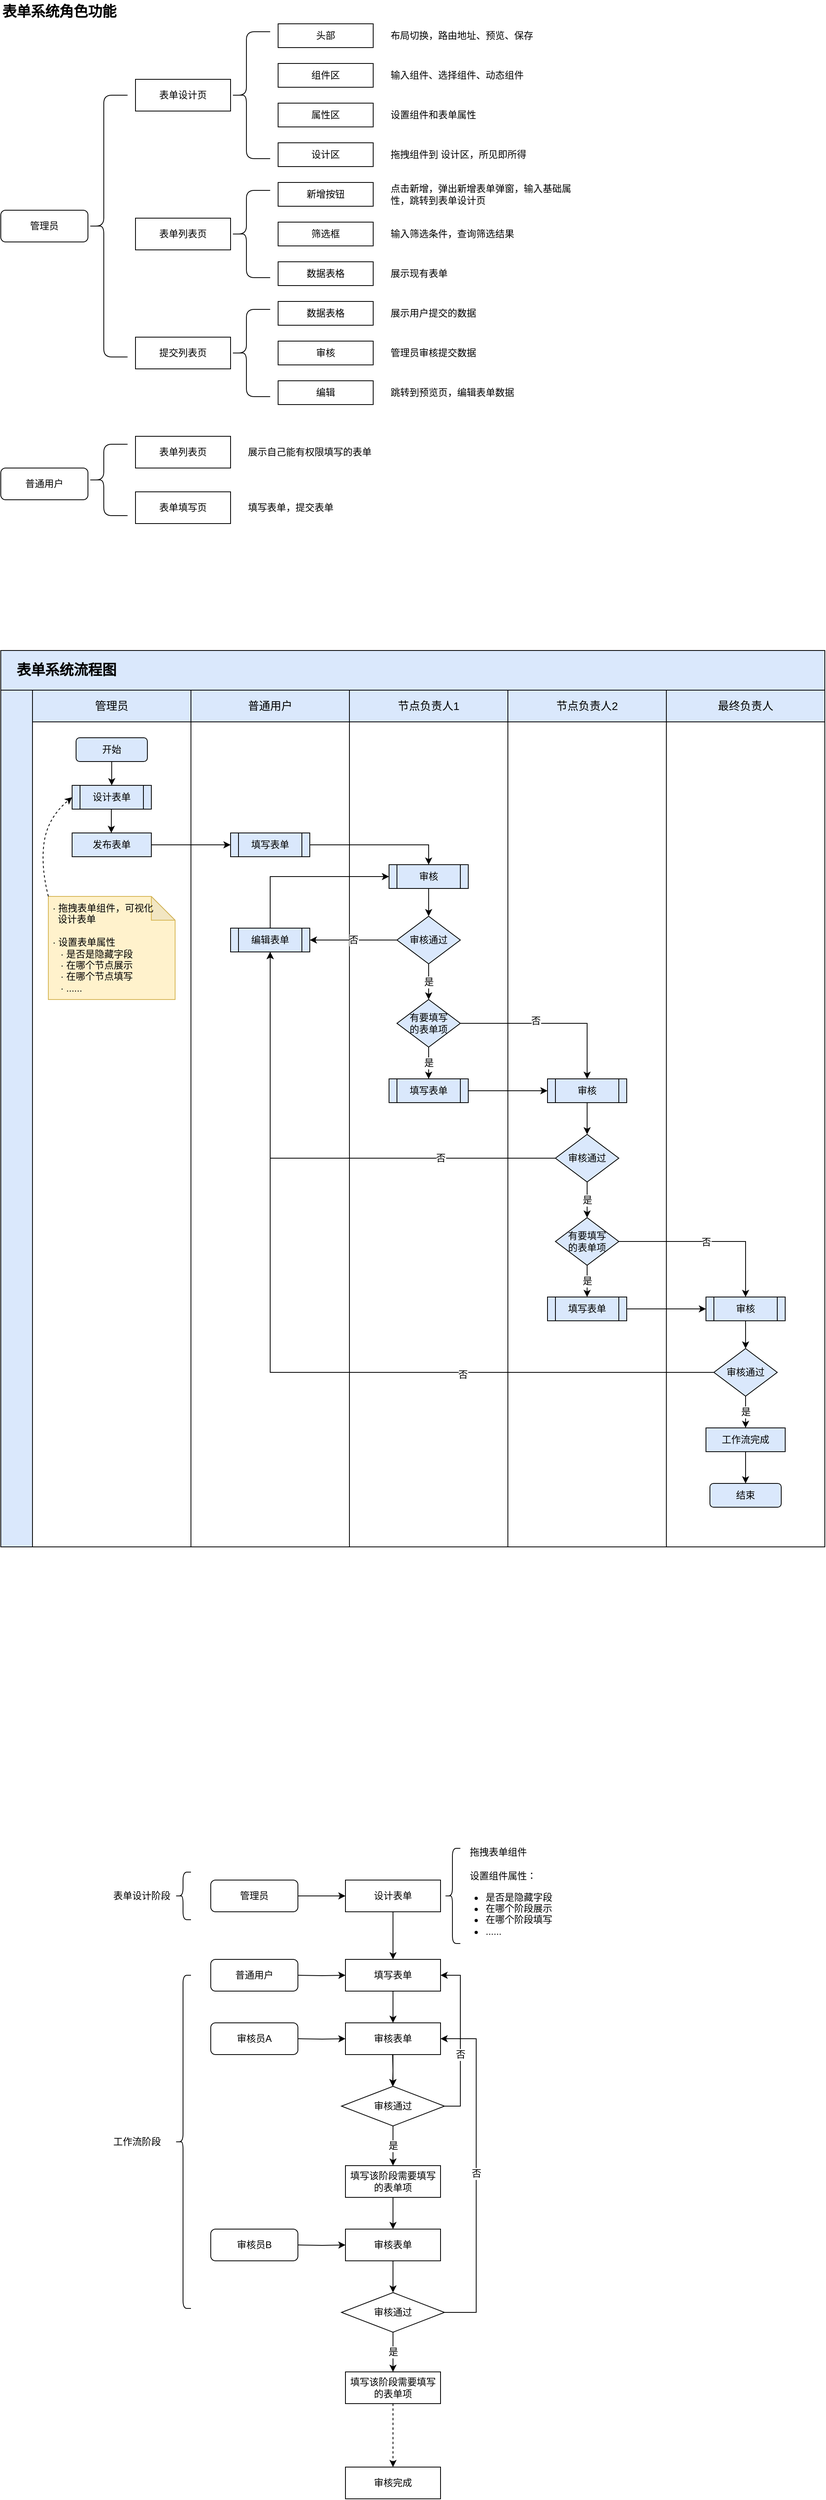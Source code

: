 <mxfile version="17.4.5" type="github">
  <diagram id="kgpKYQtTHZ0yAKxKKP6v" name="Page-1">
    <mxGraphModel dx="1038" dy="547" grid="1" gridSize="10" guides="1" tooltips="1" connect="1" arrows="1" fold="1" page="1" pageScale="1" pageWidth="1100" pageHeight="1100" math="0" shadow="0">
      <root>
        <mxCell id="0" />
        <mxCell id="1" parent="0" />
        <mxCell id="IboOVLr7oUpnxhzywGf7-25" value="管理员" style="rounded=1;whiteSpace=wrap;html=1;sketch=0;" parent="1" vertex="1">
          <mxGeometry x="40" y="355" width="110" height="40" as="geometry" />
        </mxCell>
        <mxCell id="IboOVLr7oUpnxhzywGf7-26" value="" style="shape=curlyBracket;whiteSpace=wrap;html=1;rounded=1;sketch=0;size=0.4;" parent="1" vertex="1">
          <mxGeometry x="150" y="210" width="50" height="330" as="geometry" />
        </mxCell>
        <mxCell id="IboOVLr7oUpnxhzywGf7-28" value="表单设计页" style="rounded=0;whiteSpace=wrap;html=1;sketch=0;" parent="1" vertex="1">
          <mxGeometry x="210" y="190" width="120" height="40" as="geometry" />
        </mxCell>
        <mxCell id="IboOVLr7oUpnxhzywGf7-31" value="" style="shape=curlyBracket;whiteSpace=wrap;html=1;rounded=1;sketch=0;size=0.4;" parent="1" vertex="1">
          <mxGeometry x="330" y="130" width="50" height="160" as="geometry" />
        </mxCell>
        <mxCell id="IboOVLr7oUpnxhzywGf7-35" value="头部" style="rounded=0;whiteSpace=wrap;html=1;sketch=0;" parent="1" vertex="1">
          <mxGeometry x="390" y="120" width="120" height="30" as="geometry" />
        </mxCell>
        <mxCell id="IboOVLr7oUpnxhzywGf7-36" value="组件区" style="rounded=0;whiteSpace=wrap;html=1;sketch=0;" parent="1" vertex="1">
          <mxGeometry x="390" y="170" width="120" height="30" as="geometry" />
        </mxCell>
        <mxCell id="IboOVLr7oUpnxhzywGf7-37" value="属性区" style="rounded=0;whiteSpace=wrap;html=1;sketch=0;" parent="1" vertex="1">
          <mxGeometry x="390" y="220" width="120" height="30" as="geometry" />
        </mxCell>
        <mxCell id="IboOVLr7oUpnxhzywGf7-38" value="设计区" style="rounded=0;whiteSpace=wrap;html=1;sketch=0;" parent="1" vertex="1">
          <mxGeometry x="390" y="270" width="120" height="30" as="geometry" />
        </mxCell>
        <mxCell id="IboOVLr7oUpnxhzywGf7-39" value="布局切换，路由地址、预览、保存" style="text;html=1;strokeColor=none;fillColor=none;align=left;verticalAlign=middle;whiteSpace=wrap;rounded=0;sketch=0;" parent="1" vertex="1">
          <mxGeometry x="530" y="120" width="250" height="30" as="geometry" />
        </mxCell>
        <mxCell id="IboOVLr7oUpnxhzywGf7-40" value="输入组件、选择组件、动态组件" style="text;html=1;strokeColor=none;fillColor=none;align=left;verticalAlign=middle;whiteSpace=wrap;rounded=0;sketch=0;" parent="1" vertex="1">
          <mxGeometry x="530" y="170" width="250" height="30" as="geometry" />
        </mxCell>
        <mxCell id="IboOVLr7oUpnxhzywGf7-41" value="设置组件和表单属性" style="text;html=1;strokeColor=none;fillColor=none;align=left;verticalAlign=middle;whiteSpace=wrap;rounded=0;sketch=0;" parent="1" vertex="1">
          <mxGeometry x="530" y="220" width="250" height="30" as="geometry" />
        </mxCell>
        <mxCell id="IboOVLr7oUpnxhzywGf7-42" value="拖拽组件到 设计区，所见即所得" style="text;html=1;strokeColor=none;fillColor=none;align=left;verticalAlign=middle;whiteSpace=wrap;rounded=0;sketch=0;" parent="1" vertex="1">
          <mxGeometry x="530" y="270" width="250" height="30" as="geometry" />
        </mxCell>
        <mxCell id="IboOVLr7oUpnxhzywGf7-43" value="表单列表页" style="rounded=0;whiteSpace=wrap;html=1;sketch=0;" parent="1" vertex="1">
          <mxGeometry x="210" y="365" width="120" height="40" as="geometry" />
        </mxCell>
        <mxCell id="IboOVLr7oUpnxhzywGf7-44" value="" style="shape=curlyBracket;whiteSpace=wrap;html=1;rounded=1;sketch=0;size=0.4;" parent="1" vertex="1">
          <mxGeometry x="330" y="330" width="50" height="110" as="geometry" />
        </mxCell>
        <mxCell id="IboOVLr7oUpnxhzywGf7-45" value="新增按钮" style="rounded=0;whiteSpace=wrap;html=1;sketch=0;" parent="1" vertex="1">
          <mxGeometry x="390" y="320" width="120" height="30" as="geometry" />
        </mxCell>
        <mxCell id="IboOVLr7oUpnxhzywGf7-46" value="筛选框" style="rounded=0;whiteSpace=wrap;html=1;sketch=0;" parent="1" vertex="1">
          <mxGeometry x="390" y="370" width="120" height="30" as="geometry" />
        </mxCell>
        <mxCell id="IboOVLr7oUpnxhzywGf7-47" value="数据表格" style="rounded=0;whiteSpace=wrap;html=1;sketch=0;" parent="1" vertex="1">
          <mxGeometry x="390" y="420" width="120" height="30" as="geometry" />
        </mxCell>
        <mxCell id="IboOVLr7oUpnxhzywGf7-50" value="点击新增，弹出新增表单弹窗，输入基础属性，跳转到表单设计页" style="text;html=1;strokeColor=none;fillColor=none;align=left;verticalAlign=middle;whiteSpace=wrap;rounded=0;sketch=0;" parent="1" vertex="1">
          <mxGeometry x="530" y="320" width="250" height="30" as="geometry" />
        </mxCell>
        <mxCell id="IboOVLr7oUpnxhzywGf7-51" value="输入筛选条件，查询筛选结果" style="text;html=1;strokeColor=none;fillColor=none;align=left;verticalAlign=middle;whiteSpace=wrap;rounded=0;sketch=0;" parent="1" vertex="1">
          <mxGeometry x="530" y="370" width="250" height="30" as="geometry" />
        </mxCell>
        <mxCell id="IboOVLr7oUpnxhzywGf7-52" value="展示现有表单" style="text;html=1;strokeColor=none;fillColor=none;align=left;verticalAlign=middle;whiteSpace=wrap;rounded=0;sketch=0;" parent="1" vertex="1">
          <mxGeometry x="530" y="420" width="250" height="30" as="geometry" />
        </mxCell>
        <mxCell id="IboOVLr7oUpnxhzywGf7-53" value="提交列表页" style="rounded=0;whiteSpace=wrap;html=1;sketch=0;" parent="1" vertex="1">
          <mxGeometry x="210" y="515" width="120" height="40" as="geometry" />
        </mxCell>
        <mxCell id="IboOVLr7oUpnxhzywGf7-54" value="" style="shape=curlyBracket;whiteSpace=wrap;html=1;rounded=1;sketch=0;size=0.4;" parent="1" vertex="1">
          <mxGeometry x="330" y="480" width="50" height="110" as="geometry" />
        </mxCell>
        <mxCell id="IboOVLr7oUpnxhzywGf7-55" value="数据表格" style="rounded=0;whiteSpace=wrap;html=1;sketch=0;" parent="1" vertex="1">
          <mxGeometry x="390" y="470" width="120" height="30" as="geometry" />
        </mxCell>
        <mxCell id="IboOVLr7oUpnxhzywGf7-56" value="审核" style="rounded=0;whiteSpace=wrap;html=1;sketch=0;" parent="1" vertex="1">
          <mxGeometry x="390" y="520" width="120" height="30" as="geometry" />
        </mxCell>
        <mxCell id="IboOVLr7oUpnxhzywGf7-57" value="编辑" style="rounded=0;whiteSpace=wrap;html=1;sketch=0;" parent="1" vertex="1">
          <mxGeometry x="390" y="570" width="120" height="30" as="geometry" />
        </mxCell>
        <mxCell id="IboOVLr7oUpnxhzywGf7-59" value="展示用户提交的数据" style="text;html=1;strokeColor=none;fillColor=none;align=left;verticalAlign=middle;whiteSpace=wrap;rounded=0;sketch=0;" parent="1" vertex="1">
          <mxGeometry x="530" y="470" width="250" height="30" as="geometry" />
        </mxCell>
        <mxCell id="IboOVLr7oUpnxhzywGf7-60" value="管理员审核提交数据" style="text;html=1;strokeColor=none;fillColor=none;align=left;verticalAlign=middle;whiteSpace=wrap;rounded=0;sketch=0;" parent="1" vertex="1">
          <mxGeometry x="530" y="520" width="250" height="30" as="geometry" />
        </mxCell>
        <mxCell id="IboOVLr7oUpnxhzywGf7-61" value="跳转到预览页，编辑表单数据" style="text;html=1;strokeColor=none;fillColor=none;align=left;verticalAlign=middle;whiteSpace=wrap;rounded=0;sketch=0;" parent="1" vertex="1">
          <mxGeometry x="530" y="570" width="250" height="30" as="geometry" />
        </mxCell>
        <mxCell id="IboOVLr7oUpnxhzywGf7-64" value="普通用户" style="rounded=1;whiteSpace=wrap;html=1;sketch=0;" parent="1" vertex="1">
          <mxGeometry x="40" y="680" width="110" height="40" as="geometry" />
        </mxCell>
        <mxCell id="IboOVLr7oUpnxhzywGf7-65" value="" style="shape=curlyBracket;whiteSpace=wrap;html=1;rounded=1;sketch=0;size=0.4;" parent="1" vertex="1">
          <mxGeometry x="150" y="650" width="50" height="90" as="geometry" />
        </mxCell>
        <mxCell id="IboOVLr7oUpnxhzywGf7-66" value="表单列表页" style="rounded=0;whiteSpace=wrap;html=1;sketch=0;" parent="1" vertex="1">
          <mxGeometry x="210" y="640" width="120" height="40" as="geometry" />
        </mxCell>
        <mxCell id="IboOVLr7oUpnxhzywGf7-72" value="展示自己能有权限填写的表单" style="text;html=1;strokeColor=none;fillColor=none;align=left;verticalAlign=middle;whiteSpace=wrap;rounded=0;sketch=0;" parent="1" vertex="1">
          <mxGeometry x="350" y="645" width="250" height="30" as="geometry" />
        </mxCell>
        <mxCell id="IboOVLr7oUpnxhzywGf7-76" value="表单填写页" style="rounded=0;whiteSpace=wrap;html=1;sketch=0;" parent="1" vertex="1">
          <mxGeometry x="210" y="710" width="120" height="40" as="geometry" />
        </mxCell>
        <mxCell id="IboOVLr7oUpnxhzywGf7-83" value="填写表单，提交表单" style="text;html=1;strokeColor=none;fillColor=none;align=left;verticalAlign=middle;whiteSpace=wrap;rounded=0;sketch=0;" parent="1" vertex="1">
          <mxGeometry x="350" y="715" width="250" height="30" as="geometry" />
        </mxCell>
        <mxCell id="l4G0WWd9K2WXSb8Dgo5U-1" value="表单系统角色功能" style="text;html=1;strokeColor=none;fillColor=none;align=left;verticalAlign=middle;whiteSpace=wrap;rounded=0;fontSize=18;fontStyle=1" vertex="1" parent="1">
          <mxGeometry x="40" y="90" width="480" height="30" as="geometry" />
        </mxCell>
        <mxCell id="l4G0WWd9K2WXSb8Dgo5U-8" style="edgeStyle=orthogonalEdgeStyle;rounded=0;orthogonalLoop=1;jettySize=auto;html=1;entryX=0;entryY=0.5;entryDx=0;entryDy=0;fontSize=12;" edge="1" parent="1" source="l4G0WWd9K2WXSb8Dgo5U-3" target="l4G0WWd9K2WXSb8Dgo5U-7">
          <mxGeometry relative="1" as="geometry" />
        </mxCell>
        <mxCell id="l4G0WWd9K2WXSb8Dgo5U-3" value="管理员" style="rounded=1;whiteSpace=wrap;html=1;sketch=0;" vertex="1" parent="1">
          <mxGeometry x="305" y="2460" width="110" height="40" as="geometry" />
        </mxCell>
        <mxCell id="l4G0WWd9K2WXSb8Dgo5U-13" style="edgeStyle=orthogonalEdgeStyle;rounded=0;orthogonalLoop=1;jettySize=auto;html=1;entryX=0.5;entryY=0;entryDx=0;entryDy=0;fontSize=12;" edge="1" parent="1" source="l4G0WWd9K2WXSb8Dgo5U-7" target="l4G0WWd9K2WXSb8Dgo5U-12">
          <mxGeometry relative="1" as="geometry" />
        </mxCell>
        <mxCell id="l4G0WWd9K2WXSb8Dgo5U-7" value="&lt;span style=&quot;font-size: 12px; line-height: 1.2;&quot;&gt;设计表单&lt;/span&gt;" style="rounded=0;whiteSpace=wrap;html=1;fontSize=12;" vertex="1" parent="1">
          <mxGeometry x="475" y="2460" width="120" height="40" as="geometry" />
        </mxCell>
        <mxCell id="l4G0WWd9K2WXSb8Dgo5U-9" value="普通用户" style="rounded=1;whiteSpace=wrap;html=1;sketch=0;" vertex="1" parent="1">
          <mxGeometry x="305" y="2560" width="110" height="40" as="geometry" />
        </mxCell>
        <mxCell id="l4G0WWd9K2WXSb8Dgo5U-11" style="edgeStyle=orthogonalEdgeStyle;rounded=0;orthogonalLoop=1;jettySize=auto;html=1;entryX=0;entryY=0.5;entryDx=0;entryDy=0;fontSize=12;" edge="1" parent="1" target="l4G0WWd9K2WXSb8Dgo5U-12">
          <mxGeometry relative="1" as="geometry">
            <mxPoint x="415" y="2580" as="sourcePoint" />
          </mxGeometry>
        </mxCell>
        <mxCell id="l4G0WWd9K2WXSb8Dgo5U-12" value="&lt;span style=&quot;font-size: 12px ; line-height: 1.2&quot;&gt;填写表单&lt;/span&gt;" style="rounded=0;whiteSpace=wrap;html=1;fontSize=12;" vertex="1" parent="1">
          <mxGeometry x="475" y="2560" width="120" height="40" as="geometry" />
        </mxCell>
        <mxCell id="l4G0WWd9K2WXSb8Dgo5U-15" value="审核员A" style="rounded=1;whiteSpace=wrap;html=1;sketch=0;" vertex="1" parent="1">
          <mxGeometry x="305" y="2640" width="110" height="40" as="geometry" />
        </mxCell>
        <mxCell id="l4G0WWd9K2WXSb8Dgo5U-19" style="edgeStyle=orthogonalEdgeStyle;rounded=0;orthogonalLoop=1;jettySize=auto;html=1;entryX=0.5;entryY=0;entryDx=0;entryDy=0;fontSize=12;exitX=0.5;exitY=1;exitDx=0;exitDy=0;" edge="1" parent="1" target="l4G0WWd9K2WXSb8Dgo5U-21" source="l4G0WWd9K2WXSb8Dgo5U-12">
          <mxGeometry relative="1" as="geometry">
            <mxPoint x="535" y="2630" as="sourcePoint" />
          </mxGeometry>
        </mxCell>
        <mxCell id="l4G0WWd9K2WXSb8Dgo5U-20" style="edgeStyle=orthogonalEdgeStyle;rounded=0;orthogonalLoop=1;jettySize=auto;html=1;entryX=0;entryY=0.5;entryDx=0;entryDy=0;fontSize=12;" edge="1" parent="1" target="l4G0WWd9K2WXSb8Dgo5U-21">
          <mxGeometry relative="1" as="geometry">
            <mxPoint x="415" y="2660" as="sourcePoint" />
          </mxGeometry>
        </mxCell>
        <mxCell id="l4G0WWd9K2WXSb8Dgo5U-40" style="edgeStyle=orthogonalEdgeStyle;rounded=0;sketch=0;jumpStyle=none;orthogonalLoop=1;jettySize=auto;html=1;exitX=0.5;exitY=1;exitDx=0;exitDy=0;entryX=0.5;entryY=0;entryDx=0;entryDy=0;shadow=0;fontSize=12;" edge="1" parent="1" source="l4G0WWd9K2WXSb8Dgo5U-21" target="l4G0WWd9K2WXSb8Dgo5U-39">
          <mxGeometry relative="1" as="geometry" />
        </mxCell>
        <mxCell id="l4G0WWd9K2WXSb8Dgo5U-21" value="&lt;span style=&quot;font-size: 12px ; line-height: 1.2&quot;&gt;审核表单&lt;/span&gt;" style="rounded=0;whiteSpace=wrap;html=1;fontSize=12;" vertex="1" parent="1">
          <mxGeometry x="475" y="2640" width="120" height="40" as="geometry" />
        </mxCell>
        <mxCell id="l4G0WWd9K2WXSb8Dgo5U-22" value="审核员B" style="rounded=1;whiteSpace=wrap;html=1;sketch=0;" vertex="1" parent="1">
          <mxGeometry x="305" y="2900" width="110" height="40" as="geometry" />
        </mxCell>
        <mxCell id="l4G0WWd9K2WXSb8Dgo5U-24" style="edgeStyle=orthogonalEdgeStyle;rounded=0;orthogonalLoop=1;jettySize=auto;html=1;entryX=0;entryY=0.5;entryDx=0;entryDy=0;fontSize=12;" edge="1" parent="1" target="l4G0WWd9K2WXSb8Dgo5U-25">
          <mxGeometry relative="1" as="geometry">
            <mxPoint x="415" y="2920" as="sourcePoint" />
          </mxGeometry>
        </mxCell>
        <mxCell id="l4G0WWd9K2WXSb8Dgo5U-26" style="edgeStyle=orthogonalEdgeStyle;orthogonalLoop=1;jettySize=auto;html=1;fontSize=12;jumpStyle=none;rounded=0;sketch=0;shadow=0;dashed=1;exitX=0.5;exitY=1;exitDx=0;exitDy=0;" edge="1" parent="1" source="l4G0WWd9K2WXSb8Dgo5U-57">
          <mxGeometry relative="1" as="geometry">
            <mxPoint x="535" y="3200" as="targetPoint" />
            <mxPoint x="535" y="3120" as="sourcePoint" />
          </mxGeometry>
        </mxCell>
        <mxCell id="l4G0WWd9K2WXSb8Dgo5U-25" value="&lt;span style=&quot;font-size: 12px ; line-height: 1.2&quot;&gt;审核表单&lt;/span&gt;" style="rounded=0;whiteSpace=wrap;html=1;fontSize=12;" vertex="1" parent="1">
          <mxGeometry x="475" y="2900" width="120" height="40" as="geometry" />
        </mxCell>
        <mxCell id="l4G0WWd9K2WXSb8Dgo5U-27" value="审核完成" style="rounded=0;whiteSpace=wrap;html=1;fontSize=12;" vertex="1" parent="1">
          <mxGeometry x="475" y="3200" width="120" height="40" as="geometry" />
        </mxCell>
        <mxCell id="l4G0WWd9K2WXSb8Dgo5U-29" value="" style="shape=curlyBracket;whiteSpace=wrap;html=1;rounded=1;fontSize=12;" vertex="1" parent="1">
          <mxGeometry x="600" y="2420" width="20" height="120" as="geometry" />
        </mxCell>
        <mxCell id="l4G0WWd9K2WXSb8Dgo5U-30" value="拖拽表单组件" style="text;html=1;strokeColor=none;fillColor=none;align=left;verticalAlign=middle;whiteSpace=wrap;rounded=0;fontSize=12;" vertex="1" parent="1">
          <mxGeometry x="630" y="2410" width="110" height="30" as="geometry" />
        </mxCell>
        <mxCell id="l4G0WWd9K2WXSb8Dgo5U-31" value="设置组件属性：" style="text;html=1;strokeColor=none;fillColor=none;align=left;verticalAlign=middle;whiteSpace=wrap;rounded=0;fontSize=12;" vertex="1" parent="1">
          <mxGeometry x="630" y="2440" width="110" height="30" as="geometry" />
        </mxCell>
        <mxCell id="l4G0WWd9K2WXSb8Dgo5U-32" value="&lt;ul&gt;&lt;li&gt;是否是隐藏字段&lt;/li&gt;&lt;li&gt;在哪个阶段展示&lt;/li&gt;&lt;li&gt;在哪个阶段填写&lt;/li&gt;&lt;li&gt;......&lt;/li&gt;&lt;/ul&gt;" style="text;strokeColor=none;fillColor=none;html=1;whiteSpace=wrap;verticalAlign=middle;overflow=hidden;fontSize=12;align=left;" vertex="1" parent="1">
          <mxGeometry x="610" y="2460" width="140" height="80" as="geometry" />
        </mxCell>
        <mxCell id="l4G0WWd9K2WXSb8Dgo5U-33" value="" style="shape=curlyBracket;whiteSpace=wrap;html=1;rounded=1;fontSize=12;" vertex="1" parent="1">
          <mxGeometry x="260" y="2450" width="20" height="60" as="geometry" />
        </mxCell>
        <mxCell id="l4G0WWd9K2WXSb8Dgo5U-34" value="表单设计阶段" style="text;html=1;strokeColor=none;fillColor=none;align=left;verticalAlign=middle;whiteSpace=wrap;rounded=0;fontSize=12;" vertex="1" parent="1">
          <mxGeometry x="180" y="2465" width="90" height="30" as="geometry" />
        </mxCell>
        <mxCell id="l4G0WWd9K2WXSb8Dgo5U-35" value="" style="shape=curlyBracket;whiteSpace=wrap;html=1;rounded=1;fontSize=12;" vertex="1" parent="1">
          <mxGeometry x="260" y="2580" width="20" height="420" as="geometry" />
        </mxCell>
        <mxCell id="l4G0WWd9K2WXSb8Dgo5U-37" value="工作流阶段" style="text;html=1;strokeColor=none;fillColor=none;align=left;verticalAlign=middle;whiteSpace=wrap;rounded=0;fontSize=12;" vertex="1" parent="1">
          <mxGeometry x="180" y="2775" width="90" height="30" as="geometry" />
        </mxCell>
        <mxCell id="l4G0WWd9K2WXSb8Dgo5U-52" value="是" style="edgeStyle=orthogonalEdgeStyle;rounded=0;sketch=0;jumpStyle=none;orthogonalLoop=1;jettySize=auto;html=1;exitX=0.5;exitY=1;exitDx=0;exitDy=0;entryX=0.5;entryY=0;entryDx=0;entryDy=0;shadow=0;fontSize=12;" edge="1" parent="1" source="l4G0WWd9K2WXSb8Dgo5U-39" target="l4G0WWd9K2WXSb8Dgo5U-43">
          <mxGeometry relative="1" as="geometry" />
        </mxCell>
        <mxCell id="l4G0WWd9K2WXSb8Dgo5U-39" value="审核通过" style="rhombus;whiteSpace=wrap;html=1;fontSize=12;" vertex="1" parent="1">
          <mxGeometry x="470" y="2720" width="130" height="50" as="geometry" />
        </mxCell>
        <mxCell id="l4G0WWd9K2WXSb8Dgo5U-60" style="edgeStyle=orthogonalEdgeStyle;rounded=0;sketch=0;jumpStyle=none;orthogonalLoop=1;jettySize=auto;html=1;entryX=0.5;entryY=0;entryDx=0;entryDy=0;shadow=0;fontSize=12;" edge="1" parent="1" source="l4G0WWd9K2WXSb8Dgo5U-43" target="l4G0WWd9K2WXSb8Dgo5U-25">
          <mxGeometry relative="1" as="geometry" />
        </mxCell>
        <mxCell id="l4G0WWd9K2WXSb8Dgo5U-43" value="&lt;span style=&quot;font-size: 12px ; line-height: 1.2&quot;&gt;填写该阶段需要填写的表单项&lt;/span&gt;" style="rounded=0;whiteSpace=wrap;html=1;fontSize=12;" vertex="1" parent="1">
          <mxGeometry x="475" y="2820" width="120" height="40" as="geometry" />
        </mxCell>
        <mxCell id="l4G0WWd9K2WXSb8Dgo5U-53" value="否" style="edgeStyle=orthogonalEdgeStyle;rounded=0;sketch=0;jumpStyle=none;orthogonalLoop=1;jettySize=auto;html=1;exitX=1;exitY=0.5;exitDx=0;exitDy=0;entryX=1;entryY=0.5;entryDx=0;entryDy=0;shadow=0;fontSize=12;" edge="1" parent="1" source="l4G0WWd9K2WXSb8Dgo5U-39" target="l4G0WWd9K2WXSb8Dgo5U-12">
          <mxGeometry x="-0.191" relative="1" as="geometry">
            <mxPoint x="629" y="2740" as="sourcePoint" />
            <mxPoint x="629" y="2775" as="targetPoint" />
            <mxPoint as="offset" />
          </mxGeometry>
        </mxCell>
        <mxCell id="l4G0WWd9K2WXSb8Dgo5U-54" style="edgeStyle=orthogonalEdgeStyle;rounded=0;sketch=0;jumpStyle=none;orthogonalLoop=1;jettySize=auto;html=1;exitX=0.5;exitY=1;exitDx=0;exitDy=0;entryX=0.5;entryY=0;entryDx=0;entryDy=0;shadow=0;fontSize=12;" edge="1" parent="1">
          <mxGeometry relative="1" as="geometry">
            <mxPoint x="534.5" y="2680" as="sourcePoint" />
            <mxPoint x="534.5" y="2720" as="targetPoint" />
          </mxGeometry>
        </mxCell>
        <mxCell id="l4G0WWd9K2WXSb8Dgo5U-55" value="是" style="edgeStyle=orthogonalEdgeStyle;rounded=0;sketch=0;jumpStyle=none;orthogonalLoop=1;jettySize=auto;html=1;exitX=0.5;exitY=1;exitDx=0;exitDy=0;entryX=0.5;entryY=0;entryDx=0;entryDy=0;shadow=0;fontSize=12;" edge="1" parent="1" source="l4G0WWd9K2WXSb8Dgo5U-56" target="l4G0WWd9K2WXSb8Dgo5U-57">
          <mxGeometry relative="1" as="geometry" />
        </mxCell>
        <mxCell id="l4G0WWd9K2WXSb8Dgo5U-56" value="审核通过" style="rhombus;whiteSpace=wrap;html=1;fontSize=12;" vertex="1" parent="1">
          <mxGeometry x="470" y="2980" width="130" height="50" as="geometry" />
        </mxCell>
        <mxCell id="l4G0WWd9K2WXSb8Dgo5U-57" value="&lt;span style=&quot;font-size: 12px ; line-height: 1.2&quot;&gt;填写该阶段需要填写的表单项&lt;/span&gt;" style="rounded=0;whiteSpace=wrap;html=1;fontSize=12;" vertex="1" parent="1">
          <mxGeometry x="475" y="3080" width="120" height="40" as="geometry" />
        </mxCell>
        <mxCell id="l4G0WWd9K2WXSb8Dgo5U-58" value="否" style="edgeStyle=orthogonalEdgeStyle;rounded=0;sketch=0;jumpStyle=none;orthogonalLoop=1;jettySize=auto;html=1;exitX=1;exitY=0.5;exitDx=0;exitDy=0;shadow=0;fontSize=12;entryX=1;entryY=0.5;entryDx=0;entryDy=0;" edge="1" parent="1" source="l4G0WWd9K2WXSb8Dgo5U-56" target="l4G0WWd9K2WXSb8Dgo5U-21">
          <mxGeometry relative="1" as="geometry">
            <mxPoint x="634" y="3040" as="sourcePoint" />
            <mxPoint x="620" y="2740" as="targetPoint" />
            <Array as="points">
              <mxPoint x="640" y="3005" />
              <mxPoint x="640" y="2660" />
            </Array>
          </mxGeometry>
        </mxCell>
        <mxCell id="l4G0WWd9K2WXSb8Dgo5U-59" style="edgeStyle=orthogonalEdgeStyle;rounded=0;sketch=0;jumpStyle=none;orthogonalLoop=1;jettySize=auto;html=1;exitX=0.5;exitY=1;exitDx=0;exitDy=0;entryX=0.5;entryY=0;entryDx=0;entryDy=0;shadow=0;fontSize=12;" edge="1" parent="1" source="l4G0WWd9K2WXSb8Dgo5U-25" target="l4G0WWd9K2WXSb8Dgo5U-56">
          <mxGeometry relative="1" as="geometry">
            <mxPoint x="539.5" y="2950" as="sourcePoint" />
            <mxPoint x="539.5" y="2990" as="targetPoint" />
          </mxGeometry>
        </mxCell>
        <mxCell id="l4G0WWd9K2WXSb8Dgo5U-65" value="" style="rounded=0;whiteSpace=wrap;html=1;fontSize=18;fillColor=#DAE8FC;" vertex="1" parent="1">
          <mxGeometry x="40" y="910" width="1040" height="50" as="geometry" />
        </mxCell>
        <mxCell id="l4G0WWd9K2WXSb8Dgo5U-66" value="" style="rounded=0;whiteSpace=wrap;html=1;fontSize=18;fillColor=#DAE8FC;" vertex="1" parent="1">
          <mxGeometry x="40" y="960" width="40" height="1080" as="geometry" />
        </mxCell>
        <mxCell id="l4G0WWd9K2WXSb8Dgo5U-67" value="" style="rounded=0;whiteSpace=wrap;html=1;fontSize=18;" vertex="1" parent="1">
          <mxGeometry x="80" y="960" width="200" height="1080" as="geometry" />
        </mxCell>
        <mxCell id="l4G0WWd9K2WXSb8Dgo5U-38" value="表单系统流程图" style="text;html=1;strokeColor=none;fillColor=none;align=left;verticalAlign=middle;whiteSpace=wrap;rounded=0;fontSize=18;fontStyle=1" vertex="1" parent="1">
          <mxGeometry x="58" y="920" width="480" height="30" as="geometry" />
        </mxCell>
        <mxCell id="l4G0WWd9K2WXSb8Dgo5U-72" value="" style="rounded=0;whiteSpace=wrap;html=1;fontSize=18;" vertex="1" parent="1">
          <mxGeometry x="280" y="960" width="200" height="1080" as="geometry" />
        </mxCell>
        <mxCell id="l4G0WWd9K2WXSb8Dgo5U-73" value="" style="rounded=0;whiteSpace=wrap;html=1;fontSize=18;" vertex="1" parent="1">
          <mxGeometry x="480" y="960" width="200" height="1080" as="geometry" />
        </mxCell>
        <mxCell id="l4G0WWd9K2WXSb8Dgo5U-74" value="" style="rounded=0;whiteSpace=wrap;html=1;fontSize=18;" vertex="1" parent="1">
          <mxGeometry x="680" y="960" width="200" height="1080" as="geometry" />
        </mxCell>
        <mxCell id="l4G0WWd9K2WXSb8Dgo5U-75" value="" style="rounded=0;whiteSpace=wrap;html=1;fontSize=18;" vertex="1" parent="1">
          <mxGeometry x="880" y="960" width="200" height="1080" as="geometry" />
        </mxCell>
        <mxCell id="l4G0WWd9K2WXSb8Dgo5U-76" value="&lt;font style=&quot;font-size: 14px&quot;&gt;管理员&lt;/font&gt;" style="rounded=0;whiteSpace=wrap;html=1;fontSize=14;fillColor=#DAE8FC;" vertex="1" parent="1">
          <mxGeometry x="80" y="960" width="200" height="40" as="geometry" />
        </mxCell>
        <mxCell id="l4G0WWd9K2WXSb8Dgo5U-81" value="&lt;font style=&quot;font-size: 14px&quot;&gt;普通用户&lt;/font&gt;" style="rounded=0;whiteSpace=wrap;html=1;fontSize=14;fillColor=#DAE8FC;" vertex="1" parent="1">
          <mxGeometry x="280" y="960" width="200" height="40" as="geometry" />
        </mxCell>
        <mxCell id="l4G0WWd9K2WXSb8Dgo5U-82" value="&lt;font style=&quot;font-size: 14px&quot;&gt;节点负责人1&lt;/font&gt;" style="rounded=0;whiteSpace=wrap;html=1;fontSize=14;fillColor=#DAE8FC;" vertex="1" parent="1">
          <mxGeometry x="480" y="960" width="200" height="40" as="geometry" />
        </mxCell>
        <mxCell id="l4G0WWd9K2WXSb8Dgo5U-83" value="节点负责人2" style="rounded=0;whiteSpace=wrap;html=1;fontSize=14;fillColor=#DAE8FC;" vertex="1" parent="1">
          <mxGeometry x="680" y="960" width="200" height="40" as="geometry" />
        </mxCell>
        <mxCell id="l4G0WWd9K2WXSb8Dgo5U-84" value="最终负责人" style="rounded=0;whiteSpace=wrap;html=1;fontSize=14;fillColor=#DAE8FC;" vertex="1" parent="1">
          <mxGeometry x="880" y="960" width="200" height="40" as="geometry" />
        </mxCell>
        <mxCell id="l4G0WWd9K2WXSb8Dgo5U-87" value="" style="edgeStyle=orthogonalEdgeStyle;rounded=0;sketch=0;jumpStyle=none;orthogonalLoop=1;jettySize=auto;html=1;shadow=0;fontSize=12;" edge="1" parent="1" source="l4G0WWd9K2WXSb8Dgo5U-85">
          <mxGeometry relative="1" as="geometry">
            <mxPoint x="180" y="1080" as="targetPoint" />
          </mxGeometry>
        </mxCell>
        <mxCell id="l4G0WWd9K2WXSb8Dgo5U-85" value="&lt;font style=&quot;font-size: 12px&quot;&gt;开始&lt;/font&gt;" style="rounded=1;whiteSpace=wrap;html=1;fontSize=12;fillColor=#DAE8FC;" vertex="1" parent="1">
          <mxGeometry x="135" y="1020" width="90" height="30" as="geometry" />
        </mxCell>
        <mxCell id="l4G0WWd9K2WXSb8Dgo5U-94" style="edgeStyle=orthogonalEdgeStyle;rounded=0;sketch=0;jumpStyle=none;orthogonalLoop=1;jettySize=auto;html=1;exitX=1;exitY=0.5;exitDx=0;exitDy=0;entryX=0;entryY=0.5;entryDx=0;entryDy=0;shadow=0;fontSize=12;" edge="1" parent="1" source="l4G0WWd9K2WXSb8Dgo5U-89" target="l4G0WWd9K2WXSb8Dgo5U-93">
          <mxGeometry relative="1" as="geometry" />
        </mxCell>
        <mxCell id="l4G0WWd9K2WXSb8Dgo5U-89" value="发布表单" style="rounded=0;whiteSpace=wrap;html=1;fontSize=12;fillColor=#DAE8FC;" vertex="1" parent="1">
          <mxGeometry x="130" y="1140" width="100" height="30" as="geometry" />
        </mxCell>
        <mxCell id="l4G0WWd9K2WXSb8Dgo5U-90" value="" style="edgeStyle=orthogonalEdgeStyle;rounded=0;sketch=0;jumpStyle=none;orthogonalLoop=1;jettySize=auto;html=1;shadow=0;fontSize=12;" edge="1" parent="1">
          <mxGeometry relative="1" as="geometry">
            <mxPoint x="179.5" y="1110" as="sourcePoint" />
            <mxPoint x="179.5" y="1140" as="targetPoint" />
          </mxGeometry>
        </mxCell>
        <mxCell id="l4G0WWd9K2WXSb8Dgo5U-92" value="&lt;span&gt;设计表单&lt;/span&gt;" style="shape=process;whiteSpace=wrap;html=1;backgroundOutline=1;fontSize=12;fillColor=#DAE8FC;" vertex="1" parent="1">
          <mxGeometry x="130" y="1080" width="100" height="30" as="geometry" />
        </mxCell>
        <mxCell id="l4G0WWd9K2WXSb8Dgo5U-99" style="edgeStyle=orthogonalEdgeStyle;rounded=0;sketch=0;jumpStyle=none;orthogonalLoop=1;jettySize=auto;html=1;exitX=1;exitY=0.5;exitDx=0;exitDy=0;entryX=0.5;entryY=0;entryDx=0;entryDy=0;shadow=0;fontSize=12;" edge="1" parent="1" source="l4G0WWd9K2WXSb8Dgo5U-93" target="l4G0WWd9K2WXSb8Dgo5U-95">
          <mxGeometry relative="1" as="geometry" />
        </mxCell>
        <mxCell id="l4G0WWd9K2WXSb8Dgo5U-93" value="&lt;span&gt;填写表单&lt;/span&gt;" style="shape=process;whiteSpace=wrap;html=1;backgroundOutline=1;fontSize=12;fillColor=#DAE8FC;" vertex="1" parent="1">
          <mxGeometry x="330" y="1140" width="100" height="30" as="geometry" />
        </mxCell>
        <mxCell id="l4G0WWd9K2WXSb8Dgo5U-98" style="edgeStyle=orthogonalEdgeStyle;rounded=0;sketch=0;jumpStyle=none;orthogonalLoop=1;jettySize=auto;html=1;exitX=0.5;exitY=1;exitDx=0;exitDy=0;entryX=0.5;entryY=0;entryDx=0;entryDy=0;shadow=0;fontSize=12;" edge="1" parent="1" source="l4G0WWd9K2WXSb8Dgo5U-95" target="l4G0WWd9K2WXSb8Dgo5U-97">
          <mxGeometry relative="1" as="geometry" />
        </mxCell>
        <mxCell id="l4G0WWd9K2WXSb8Dgo5U-95" value="&lt;span&gt;审核&lt;/span&gt;" style="shape=process;whiteSpace=wrap;html=1;backgroundOutline=1;fontSize=12;fillColor=#DAE8FC;" vertex="1" parent="1">
          <mxGeometry x="530" y="1180" width="100" height="30" as="geometry" />
        </mxCell>
        <mxCell id="l4G0WWd9K2WXSb8Dgo5U-101" value="否" style="edgeStyle=orthogonalEdgeStyle;rounded=0;sketch=0;jumpStyle=none;orthogonalLoop=1;jettySize=auto;html=1;exitX=0;exitY=0.5;exitDx=0;exitDy=0;entryX=1;entryY=0.5;entryDx=0;entryDy=0;shadow=0;fontSize=12;" edge="1" parent="1" source="l4G0WWd9K2WXSb8Dgo5U-97" target="l4G0WWd9K2WXSb8Dgo5U-100">
          <mxGeometry relative="1" as="geometry" />
        </mxCell>
        <mxCell id="l4G0WWd9K2WXSb8Dgo5U-104" value="是" style="edgeStyle=orthogonalEdgeStyle;rounded=0;sketch=0;jumpStyle=none;orthogonalLoop=1;jettySize=auto;html=1;exitX=0.5;exitY=1;exitDx=0;exitDy=0;entryX=0.5;entryY=0;entryDx=0;entryDy=0;shadow=0;fontSize=12;" edge="1" parent="1" source="l4G0WWd9K2WXSb8Dgo5U-97" target="l4G0WWd9K2WXSb8Dgo5U-103">
          <mxGeometry relative="1" as="geometry" />
        </mxCell>
        <mxCell id="l4G0WWd9K2WXSb8Dgo5U-97" value="审核通过" style="rhombus;whiteSpace=wrap;html=1;fontSize=12;fillColor=#DAE8FC;" vertex="1" parent="1">
          <mxGeometry x="540" y="1245" width="80" height="60" as="geometry" />
        </mxCell>
        <mxCell id="l4G0WWd9K2WXSb8Dgo5U-102" style="edgeStyle=orthogonalEdgeStyle;rounded=0;sketch=0;jumpStyle=none;orthogonalLoop=1;jettySize=auto;html=1;exitX=0.5;exitY=0;exitDx=0;exitDy=0;entryX=0;entryY=0.5;entryDx=0;entryDy=0;shadow=0;fontSize=12;" edge="1" parent="1" source="l4G0WWd9K2WXSb8Dgo5U-100" target="l4G0WWd9K2WXSb8Dgo5U-95">
          <mxGeometry relative="1" as="geometry" />
        </mxCell>
        <mxCell id="l4G0WWd9K2WXSb8Dgo5U-100" value="&lt;span&gt;编辑表单&lt;/span&gt;" style="shape=process;whiteSpace=wrap;html=1;backgroundOutline=1;fontSize=12;fillColor=#DAE8FC;" vertex="1" parent="1">
          <mxGeometry x="330" y="1260" width="100" height="30" as="geometry" />
        </mxCell>
        <mxCell id="l4G0WWd9K2WXSb8Dgo5U-106" value="是" style="edgeStyle=orthogonalEdgeStyle;rounded=0;sketch=0;jumpStyle=none;orthogonalLoop=1;jettySize=auto;html=1;exitX=0.5;exitY=1;exitDx=0;exitDy=0;entryX=0.5;entryY=0;entryDx=0;entryDy=0;shadow=0;fontSize=12;" edge="1" parent="1" source="l4G0WWd9K2WXSb8Dgo5U-103" target="l4G0WWd9K2WXSb8Dgo5U-105">
          <mxGeometry relative="1" as="geometry" />
        </mxCell>
        <mxCell id="l4G0WWd9K2WXSb8Dgo5U-110" style="edgeStyle=orthogonalEdgeStyle;rounded=0;sketch=0;jumpStyle=none;orthogonalLoop=1;jettySize=auto;html=1;exitX=1;exitY=0.5;exitDx=0;exitDy=0;entryX=0.5;entryY=0;entryDx=0;entryDy=0;shadow=0;fontSize=12;" edge="1" parent="1" source="l4G0WWd9K2WXSb8Dgo5U-103" target="l4G0WWd9K2WXSb8Dgo5U-108">
          <mxGeometry relative="1" as="geometry" />
        </mxCell>
        <mxCell id="l4G0WWd9K2WXSb8Dgo5U-111" value="否" style="edgeLabel;html=1;align=center;verticalAlign=middle;resizable=0;points=[];fontSize=12;" vertex="1" connectable="0" parent="l4G0WWd9K2WXSb8Dgo5U-110">
          <mxGeometry x="-0.179" y="3" relative="1" as="geometry">
            <mxPoint as="offset" />
          </mxGeometry>
        </mxCell>
        <mxCell id="l4G0WWd9K2WXSb8Dgo5U-103" value="有要填写&lt;br&gt;的表单项" style="rhombus;whiteSpace=wrap;html=1;fontSize=12;fillColor=#DAE8FC;" vertex="1" parent="1">
          <mxGeometry x="540" y="1350" width="80" height="60" as="geometry" />
        </mxCell>
        <mxCell id="l4G0WWd9K2WXSb8Dgo5U-109" style="edgeStyle=orthogonalEdgeStyle;rounded=0;sketch=0;jumpStyle=none;orthogonalLoop=1;jettySize=auto;html=1;exitX=1;exitY=0.5;exitDx=0;exitDy=0;entryX=0;entryY=0.5;entryDx=0;entryDy=0;shadow=0;fontSize=12;" edge="1" parent="1" source="l4G0WWd9K2WXSb8Dgo5U-105" target="l4G0WWd9K2WXSb8Dgo5U-108">
          <mxGeometry relative="1" as="geometry" />
        </mxCell>
        <mxCell id="l4G0WWd9K2WXSb8Dgo5U-105" value="&lt;span&gt;填写表单&lt;/span&gt;" style="shape=process;whiteSpace=wrap;html=1;backgroundOutline=1;fontSize=12;fillColor=#DAE8FC;" vertex="1" parent="1">
          <mxGeometry x="530" y="1450" width="100" height="30" as="geometry" />
        </mxCell>
        <mxCell id="l4G0WWd9K2WXSb8Dgo5U-115" style="edgeStyle=orthogonalEdgeStyle;rounded=0;sketch=0;jumpStyle=none;orthogonalLoop=1;jettySize=auto;html=1;exitX=0.5;exitY=1;exitDx=0;exitDy=0;entryX=0.5;entryY=0;entryDx=0;entryDy=0;shadow=0;fontSize=12;" edge="1" parent="1" source="l4G0WWd9K2WXSb8Dgo5U-108" target="l4G0WWd9K2WXSb8Dgo5U-112">
          <mxGeometry relative="1" as="geometry" />
        </mxCell>
        <mxCell id="l4G0WWd9K2WXSb8Dgo5U-108" value="&lt;span&gt;审核&lt;/span&gt;" style="shape=process;whiteSpace=wrap;html=1;backgroundOutline=1;fontSize=12;fillColor=#DAE8FC;" vertex="1" parent="1">
          <mxGeometry x="730" y="1450" width="100" height="30" as="geometry" />
        </mxCell>
        <mxCell id="l4G0WWd9K2WXSb8Dgo5U-116" value="是" style="edgeStyle=orthogonalEdgeStyle;rounded=0;sketch=0;jumpStyle=none;orthogonalLoop=1;jettySize=auto;html=1;exitX=0.5;exitY=1;exitDx=0;exitDy=0;entryX=0.5;entryY=0;entryDx=0;entryDy=0;shadow=0;fontSize=12;" edge="1" parent="1" source="l4G0WWd9K2WXSb8Dgo5U-112" target="l4G0WWd9K2WXSb8Dgo5U-113">
          <mxGeometry relative="1" as="geometry" />
        </mxCell>
        <mxCell id="l4G0WWd9K2WXSb8Dgo5U-118" style="edgeStyle=orthogonalEdgeStyle;rounded=0;sketch=0;jumpStyle=none;orthogonalLoop=1;jettySize=auto;html=1;exitX=0;exitY=0.5;exitDx=0;exitDy=0;entryX=0.5;entryY=1;entryDx=0;entryDy=0;shadow=0;fontSize=12;" edge="1" parent="1" source="l4G0WWd9K2WXSb8Dgo5U-112" target="l4G0WWd9K2WXSb8Dgo5U-100">
          <mxGeometry relative="1" as="geometry" />
        </mxCell>
        <mxCell id="l4G0WWd9K2WXSb8Dgo5U-119" value="否" style="edgeLabel;html=1;align=center;verticalAlign=middle;resizable=0;points=[];fontSize=12;" vertex="1" connectable="0" parent="l4G0WWd9K2WXSb8Dgo5U-118">
          <mxGeometry x="-0.533" relative="1" as="geometry">
            <mxPoint as="offset" />
          </mxGeometry>
        </mxCell>
        <mxCell id="l4G0WWd9K2WXSb8Dgo5U-112" value="审核通过" style="rhombus;whiteSpace=wrap;html=1;fontSize=12;fillColor=#DAE8FC;" vertex="1" parent="1">
          <mxGeometry x="740" y="1520" width="80" height="60" as="geometry" />
        </mxCell>
        <mxCell id="l4G0WWd9K2WXSb8Dgo5U-117" value="是" style="edgeStyle=orthogonalEdgeStyle;rounded=0;sketch=0;jumpStyle=none;orthogonalLoop=1;jettySize=auto;html=1;exitX=0.5;exitY=1;exitDx=0;exitDy=0;entryX=0.5;entryY=0;entryDx=0;entryDy=0;shadow=0;fontSize=12;" edge="1" parent="1" source="l4G0WWd9K2WXSb8Dgo5U-113" target="l4G0WWd9K2WXSb8Dgo5U-114">
          <mxGeometry relative="1" as="geometry" />
        </mxCell>
        <mxCell id="l4G0WWd9K2WXSb8Dgo5U-128" style="edgeStyle=orthogonalEdgeStyle;rounded=0;sketch=0;jumpStyle=none;orthogonalLoop=1;jettySize=auto;html=1;exitX=1;exitY=0.5;exitDx=0;exitDy=0;entryX=0.5;entryY=0;entryDx=0;entryDy=0;shadow=0;fontSize=12;" edge="1" parent="1" source="l4G0WWd9K2WXSb8Dgo5U-113" target="l4G0WWd9K2WXSb8Dgo5U-120">
          <mxGeometry relative="1" as="geometry" />
        </mxCell>
        <mxCell id="l4G0WWd9K2WXSb8Dgo5U-129" value="否" style="edgeLabel;html=1;align=center;verticalAlign=middle;resizable=0;points=[];fontSize=12;" vertex="1" connectable="0" parent="l4G0WWd9K2WXSb8Dgo5U-128">
          <mxGeometry x="-0.043" y="-1" relative="1" as="geometry">
            <mxPoint as="offset" />
          </mxGeometry>
        </mxCell>
        <mxCell id="l4G0WWd9K2WXSb8Dgo5U-113" value="有要填写&lt;br&gt;的表单项" style="rhombus;whiteSpace=wrap;html=1;fontSize=12;fillColor=#DAE8FC;" vertex="1" parent="1">
          <mxGeometry x="740" y="1625" width="80" height="60" as="geometry" />
        </mxCell>
        <mxCell id="l4G0WWd9K2WXSb8Dgo5U-127" style="edgeStyle=orthogonalEdgeStyle;rounded=0;sketch=0;jumpStyle=none;orthogonalLoop=1;jettySize=auto;html=1;exitX=1;exitY=0.5;exitDx=0;exitDy=0;entryX=0;entryY=0.5;entryDx=0;entryDy=0;shadow=0;fontSize=12;" edge="1" parent="1" source="l4G0WWd9K2WXSb8Dgo5U-114" target="l4G0WWd9K2WXSb8Dgo5U-120">
          <mxGeometry relative="1" as="geometry" />
        </mxCell>
        <mxCell id="l4G0WWd9K2WXSb8Dgo5U-114" value="&lt;span&gt;填写表单&lt;/span&gt;" style="shape=process;whiteSpace=wrap;html=1;backgroundOutline=1;fontSize=12;fillColor=#DAE8FC;" vertex="1" parent="1">
          <mxGeometry x="730" y="1725" width="100" height="30" as="geometry" />
        </mxCell>
        <mxCell id="l4G0WWd9K2WXSb8Dgo5U-126" style="edgeStyle=orthogonalEdgeStyle;rounded=0;sketch=0;jumpStyle=none;orthogonalLoop=1;jettySize=auto;html=1;exitX=0.5;exitY=1;exitDx=0;exitDy=0;entryX=0.5;entryY=0;entryDx=0;entryDy=0;shadow=0;fontSize=12;" edge="1" parent="1" source="l4G0WWd9K2WXSb8Dgo5U-120" target="l4G0WWd9K2WXSb8Dgo5U-121">
          <mxGeometry relative="1" as="geometry" />
        </mxCell>
        <mxCell id="l4G0WWd9K2WXSb8Dgo5U-120" value="审核" style="shape=process;whiteSpace=wrap;html=1;backgroundOutline=1;fontSize=12;fillColor=#DAE8FC;" vertex="1" parent="1">
          <mxGeometry x="930" y="1725" width="100" height="30" as="geometry" />
        </mxCell>
        <mxCell id="l4G0WWd9K2WXSb8Dgo5U-122" style="edgeStyle=orthogonalEdgeStyle;rounded=0;sketch=0;jumpStyle=none;orthogonalLoop=1;jettySize=auto;html=1;exitX=0;exitY=0.5;exitDx=0;exitDy=0;entryX=0.5;entryY=1;entryDx=0;entryDy=0;shadow=0;fontSize=12;" edge="1" parent="1" source="l4G0WWd9K2WXSb8Dgo5U-121" target="l4G0WWd9K2WXSb8Dgo5U-100">
          <mxGeometry relative="1" as="geometry" />
        </mxCell>
        <mxCell id="l4G0WWd9K2WXSb8Dgo5U-123" value="否" style="edgeLabel;html=1;align=center;verticalAlign=middle;resizable=0;points=[];fontSize=12;" vertex="1" connectable="0" parent="l4G0WWd9K2WXSb8Dgo5U-122">
          <mxGeometry x="-0.418" y="3" relative="1" as="geometry">
            <mxPoint as="offset" />
          </mxGeometry>
        </mxCell>
        <mxCell id="l4G0WWd9K2WXSb8Dgo5U-125" value="是" style="edgeStyle=orthogonalEdgeStyle;rounded=0;sketch=0;jumpStyle=none;orthogonalLoop=1;jettySize=auto;html=1;exitX=0.5;exitY=1;exitDx=0;exitDy=0;entryX=0.5;entryY=0;entryDx=0;entryDy=0;shadow=0;fontSize=12;" edge="1" parent="1" source="l4G0WWd9K2WXSb8Dgo5U-121" target="l4G0WWd9K2WXSb8Dgo5U-124">
          <mxGeometry relative="1" as="geometry" />
        </mxCell>
        <mxCell id="l4G0WWd9K2WXSb8Dgo5U-121" value="审核通过" style="rhombus;whiteSpace=wrap;html=1;fontSize=12;fillColor=#DAE8FC;" vertex="1" parent="1">
          <mxGeometry x="940" y="1790" width="80" height="60" as="geometry" />
        </mxCell>
        <mxCell id="l4G0WWd9K2WXSb8Dgo5U-131" style="edgeStyle=orthogonalEdgeStyle;rounded=0;sketch=0;jumpStyle=none;orthogonalLoop=1;jettySize=auto;html=1;exitX=0.5;exitY=1;exitDx=0;exitDy=0;entryX=0.5;entryY=0;entryDx=0;entryDy=0;shadow=0;fontSize=12;" edge="1" parent="1" source="l4G0WWd9K2WXSb8Dgo5U-124" target="l4G0WWd9K2WXSb8Dgo5U-130">
          <mxGeometry relative="1" as="geometry" />
        </mxCell>
        <mxCell id="l4G0WWd9K2WXSb8Dgo5U-124" value="工作流完成" style="rounded=0;whiteSpace=wrap;html=1;fontSize=12;fillColor=#DAE8FC;" vertex="1" parent="1">
          <mxGeometry x="930" y="1890" width="100" height="30" as="geometry" />
        </mxCell>
        <mxCell id="l4G0WWd9K2WXSb8Dgo5U-130" value="&lt;font style=&quot;font-size: 12px&quot;&gt;结束&lt;/font&gt;" style="rounded=1;whiteSpace=wrap;html=1;fontSize=12;fillColor=#DAE8FC;" vertex="1" parent="1">
          <mxGeometry x="935" y="1960" width="90" height="30" as="geometry" />
        </mxCell>
        <mxCell id="l4G0WWd9K2WXSb8Dgo5U-133" value="&amp;nbsp;· 拖拽表单组件，可视化&lt;br&gt;&amp;nbsp; &amp;nbsp;设计表单&lt;br&gt;&lt;br&gt;&amp;nbsp;· 设置表单属性&lt;br&gt;&amp;nbsp; &amp;nbsp; · 是否是隐藏字段&lt;br&gt;&amp;nbsp; &amp;nbsp; · 在哪个节点展示&lt;br&gt;&amp;nbsp; &amp;nbsp; · 在哪个节点填写&lt;br&gt;&amp;nbsp; &amp;nbsp; · ......" style="shape=note;whiteSpace=wrap;html=1;backgroundOutline=1;darkOpacity=0.05;fontSize=12;fillColor=#fff2cc;strokeColor=#d6b656;align=left;" vertex="1" parent="1">
          <mxGeometry x="100" y="1220" width="160" height="130" as="geometry" />
        </mxCell>
        <mxCell id="l4G0WWd9K2WXSb8Dgo5U-136" value="" style="curved=1;endArrow=classic;html=1;rounded=0;shadow=0;sketch=0;fontSize=12;jumpStyle=none;exitX=0;exitY=0;exitDx=0;exitDy=0;exitPerimeter=0;entryX=0;entryY=0.5;entryDx=0;entryDy=0;dashed=1;" edge="1" parent="1" source="l4G0WWd9K2WXSb8Dgo5U-133" target="l4G0WWd9K2WXSb8Dgo5U-92">
          <mxGeometry width="50" height="50" relative="1" as="geometry">
            <mxPoint x="85" y="1140" as="sourcePoint" />
            <mxPoint x="135" y="1090" as="targetPoint" />
            <Array as="points">
              <mxPoint x="90" y="1180" />
              <mxPoint x="100" y="1120" />
            </Array>
          </mxGeometry>
        </mxCell>
      </root>
    </mxGraphModel>
  </diagram>
</mxfile>
